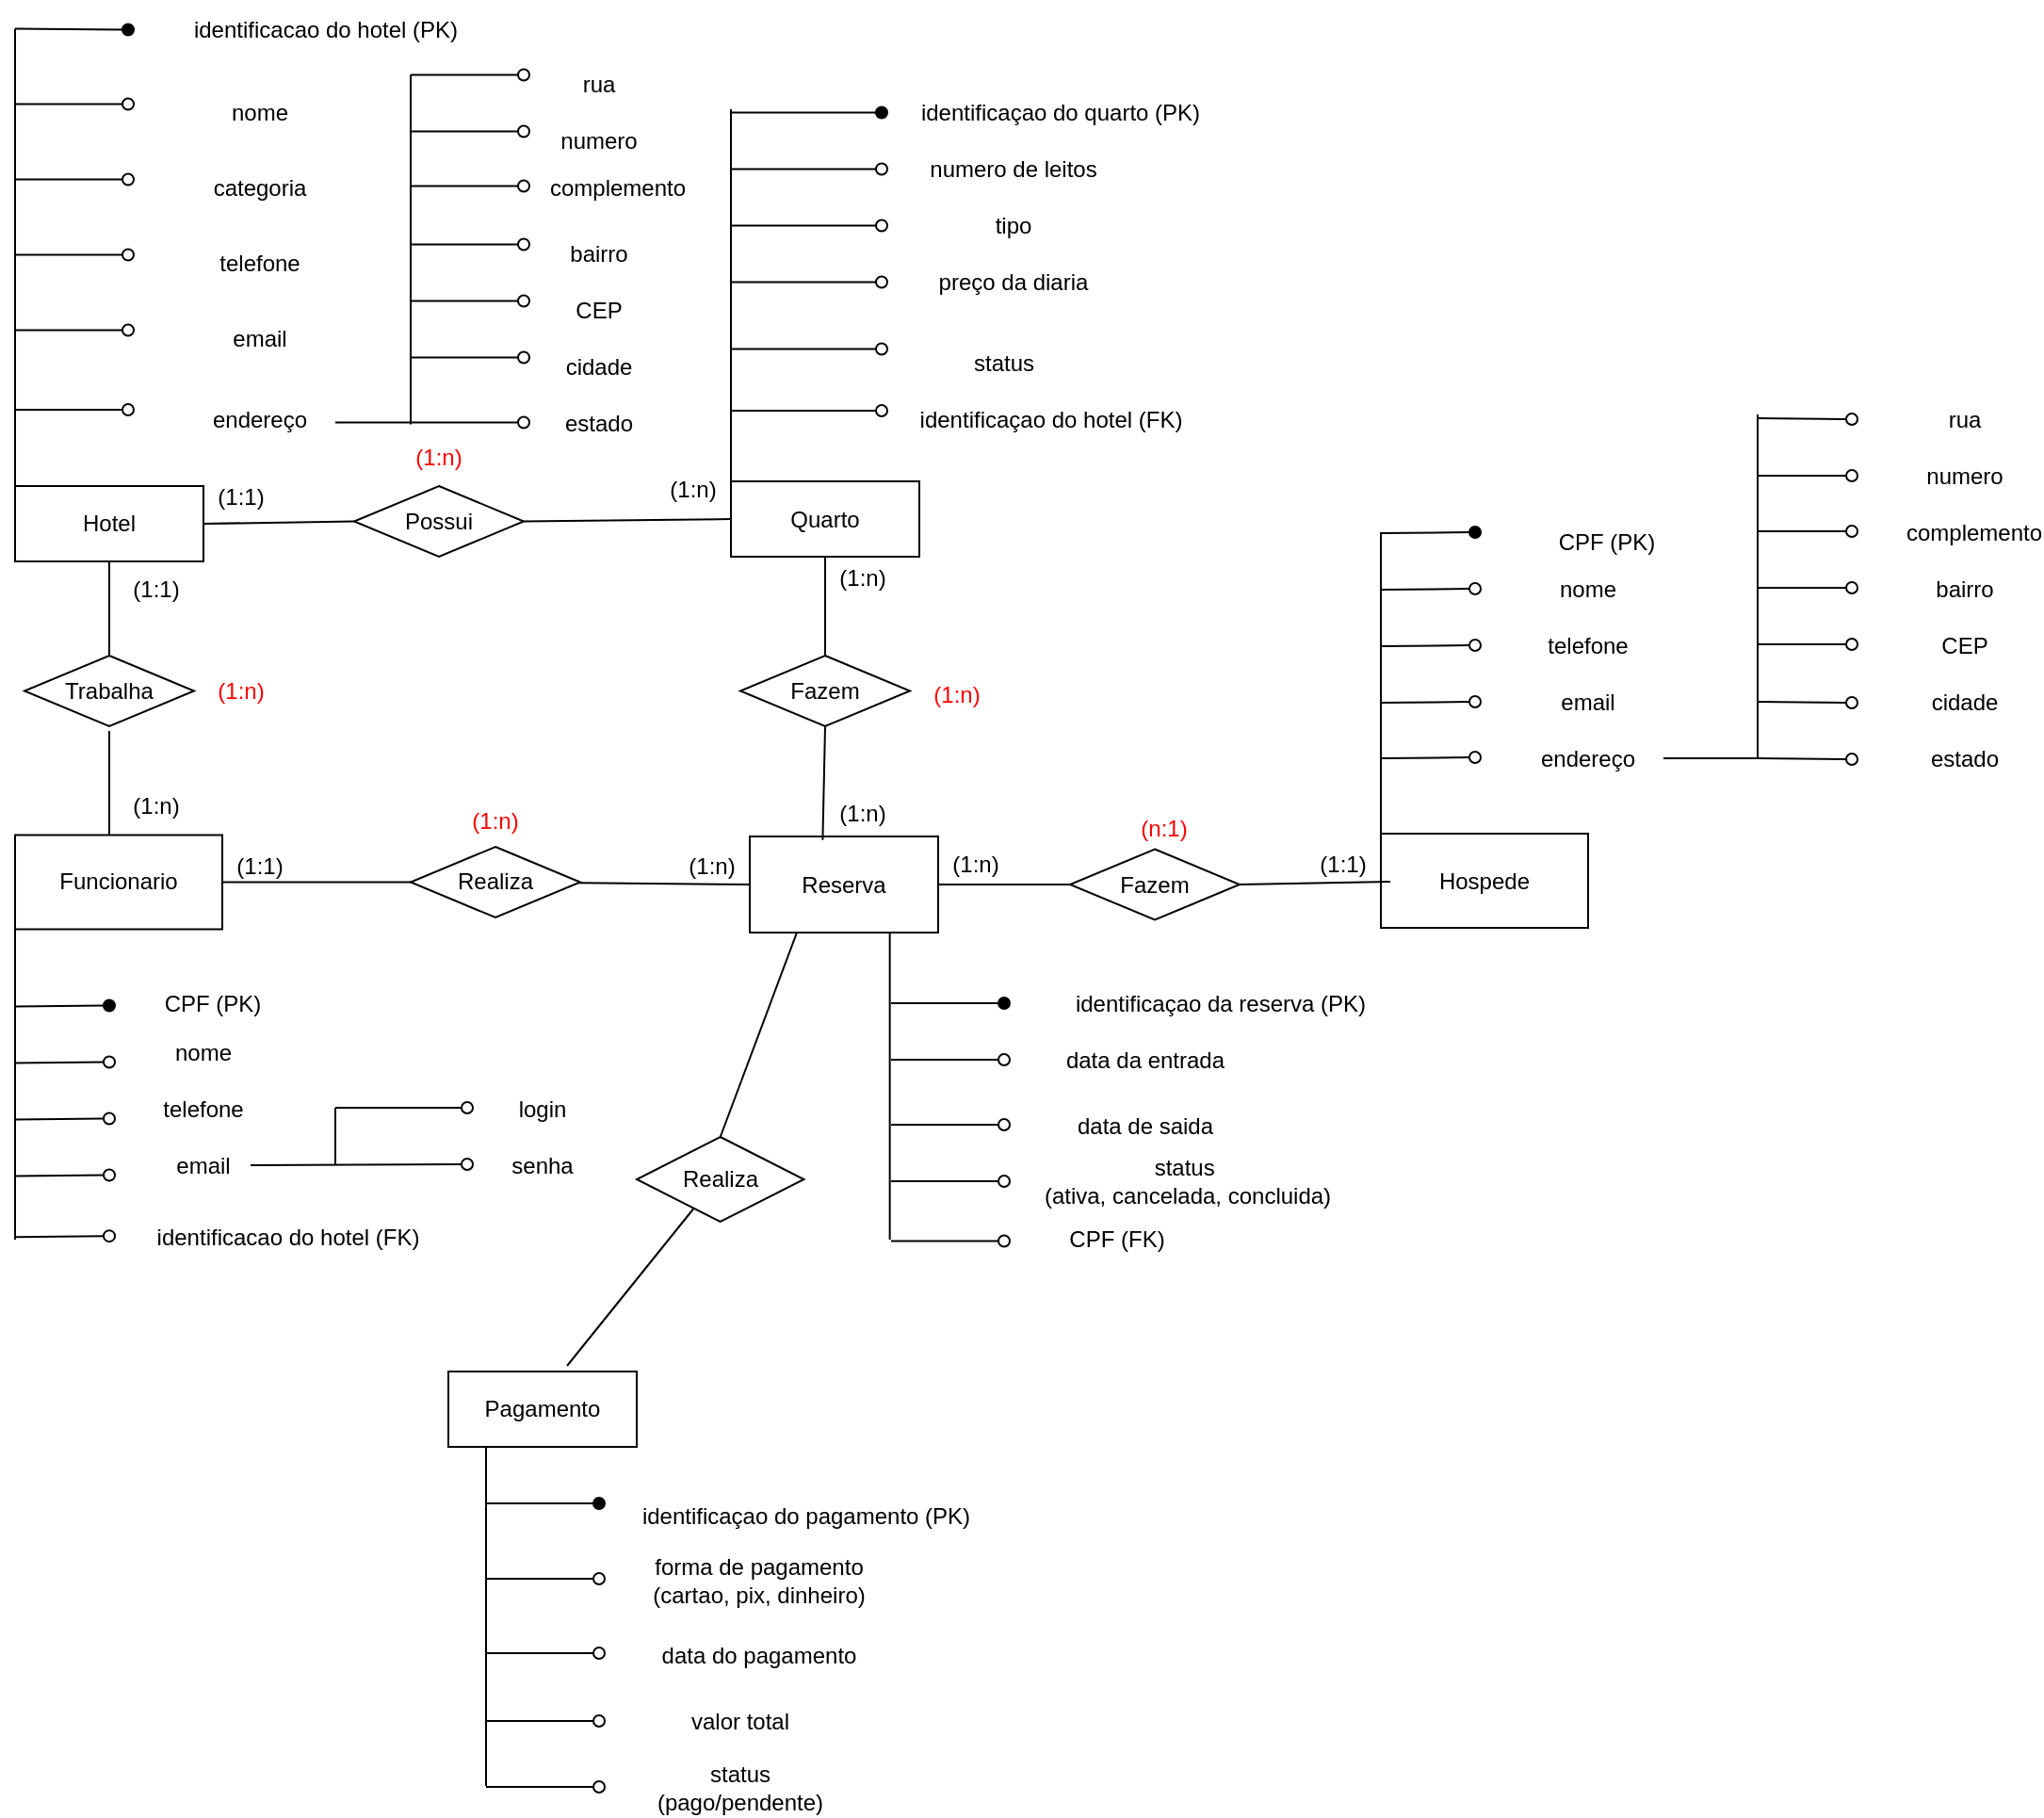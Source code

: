 <mxfile version="26.1.0">
  <diagram name="Página-1" id="X-GWQhxqYbLFIVZzSWh6">
    <mxGraphModel dx="1173" dy="613" grid="1" gridSize="10" guides="1" tooltips="1" connect="1" arrows="1" fold="1" page="1" pageScale="1" pageWidth="827" pageHeight="1169" math="0" shadow="0">
      <root>
        <mxCell id="0" />
        <mxCell id="1" parent="0" />
        <mxCell id="Ns4pbdS8idHqHeBXB2W1-2" value="Hotel" style="whiteSpace=wrap;html=1;align=center;" vertex="1" parent="1">
          <mxGeometry x="50" y="300" width="100" height="40" as="geometry" />
        </mxCell>
        <mxCell id="Ns4pbdS8idHqHeBXB2W1-3" value="Quarto" style="whiteSpace=wrap;html=1;align=center;" vertex="1" parent="1">
          <mxGeometry x="430" y="297.5" width="100" height="40" as="geometry" />
        </mxCell>
        <mxCell id="Ns4pbdS8idHqHeBXB2W1-5" value="Reserva" style="whiteSpace=wrap;html=1;align=center;" vertex="1" parent="1">
          <mxGeometry x="440" y="486" width="100" height="51" as="geometry" />
        </mxCell>
        <mxCell id="Ns4pbdS8idHqHeBXB2W1-31" value="" style="endArrow=oval;html=1;rounded=0;endFill=1;" edge="1" parent="1">
          <mxGeometry width="50" height="50" relative="1" as="geometry">
            <mxPoint x="50" y="57.25" as="sourcePoint" />
            <mxPoint x="110" y="57.75" as="targetPoint" />
          </mxGeometry>
        </mxCell>
        <mxCell id="Ns4pbdS8idHqHeBXB2W1-32" value="identificacao do hotel (PK)" style="text;html=1;align=center;verticalAlign=middle;whiteSpace=wrap;rounded=0;" vertex="1" parent="1">
          <mxGeometry x="140" y="42.75" width="150" height="30" as="geometry" />
        </mxCell>
        <mxCell id="Ns4pbdS8idHqHeBXB2W1-33" value="" style="endArrow=none;html=1;rounded=0;startArrow=oval;startFill=0;" edge="1" parent="1">
          <mxGeometry width="50" height="50" relative="1" as="geometry">
            <mxPoint x="110" y="97.25" as="sourcePoint" />
            <mxPoint x="50" y="97.25" as="targetPoint" />
          </mxGeometry>
        </mxCell>
        <mxCell id="Ns4pbdS8idHqHeBXB2W1-34" value="nome" style="text;html=1;align=center;verticalAlign=middle;whiteSpace=wrap;rounded=0;" vertex="1" parent="1">
          <mxGeometry x="150" y="87.25" width="60" height="30" as="geometry" />
        </mxCell>
        <mxCell id="Ns4pbdS8idHqHeBXB2W1-35" value="" style="endArrow=none;html=1;rounded=0;startArrow=oval;startFill=0;" edge="1" parent="1">
          <mxGeometry width="50" height="50" relative="1" as="geometry">
            <mxPoint x="110" y="137.25" as="sourcePoint" />
            <mxPoint x="50" y="137.25" as="targetPoint" />
          </mxGeometry>
        </mxCell>
        <mxCell id="Ns4pbdS8idHqHeBXB2W1-36" value="categoria" style="text;html=1;align=center;verticalAlign=middle;whiteSpace=wrap;rounded=0;" vertex="1" parent="1">
          <mxGeometry x="150" y="127.25" width="60" height="30" as="geometry" />
        </mxCell>
        <mxCell id="Ns4pbdS8idHqHeBXB2W1-37" value="" style="endArrow=none;html=1;rounded=0;startArrow=oval;startFill=0;" edge="1" parent="1">
          <mxGeometry width="50" height="50" relative="1" as="geometry">
            <mxPoint x="110" y="177.25" as="sourcePoint" />
            <mxPoint x="50" y="177.25" as="targetPoint" />
          </mxGeometry>
        </mxCell>
        <mxCell id="Ns4pbdS8idHqHeBXB2W1-38" value="telefone" style="text;html=1;align=center;verticalAlign=middle;whiteSpace=wrap;rounded=0;" vertex="1" parent="1">
          <mxGeometry x="150" y="167.25" width="60" height="30" as="geometry" />
        </mxCell>
        <mxCell id="Ns4pbdS8idHqHeBXB2W1-39" value="" style="endArrow=none;html=1;rounded=0;startArrow=oval;startFill=0;" edge="1" parent="1">
          <mxGeometry width="50" height="50" relative="1" as="geometry">
            <mxPoint x="110" y="217.25" as="sourcePoint" />
            <mxPoint x="50" y="217.25" as="targetPoint" />
          </mxGeometry>
        </mxCell>
        <mxCell id="Ns4pbdS8idHqHeBXB2W1-40" value="email" style="text;html=1;align=center;verticalAlign=middle;whiteSpace=wrap;rounded=0;" vertex="1" parent="1">
          <mxGeometry x="150" y="207.25" width="60" height="30" as="geometry" />
        </mxCell>
        <mxCell id="Ns4pbdS8idHqHeBXB2W1-41" value="" style="endArrow=none;html=1;rounded=0;startArrow=oval;startFill=0;" edge="1" parent="1">
          <mxGeometry width="50" height="50" relative="1" as="geometry">
            <mxPoint x="110" y="259.5" as="sourcePoint" />
            <mxPoint x="50" y="259.5" as="targetPoint" />
          </mxGeometry>
        </mxCell>
        <mxCell id="Ns4pbdS8idHqHeBXB2W1-42" value="endereço" style="text;html=1;align=center;verticalAlign=middle;whiteSpace=wrap;rounded=0;" vertex="1" parent="1">
          <mxGeometry x="150" y="249.5" width="60" height="30" as="geometry" />
        </mxCell>
        <mxCell id="Ns4pbdS8idHqHeBXB2W1-43" value="" style="endArrow=none;html=1;rounded=0;startArrow=oval;startFill=0;" edge="1" parent="1">
          <mxGeometry width="50" height="50" relative="1" as="geometry">
            <mxPoint x="320" y="81.75" as="sourcePoint" />
            <mxPoint x="260" y="81.75" as="targetPoint" />
          </mxGeometry>
        </mxCell>
        <mxCell id="Ns4pbdS8idHqHeBXB2W1-44" value="rua" style="text;html=1;align=center;verticalAlign=middle;whiteSpace=wrap;rounded=0;" vertex="1" parent="1">
          <mxGeometry x="330" y="71.75" width="60" height="30" as="geometry" />
        </mxCell>
        <mxCell id="Ns4pbdS8idHqHeBXB2W1-45" value="" style="endArrow=none;html=1;rounded=0;startArrow=oval;startFill=0;" edge="1" parent="1">
          <mxGeometry width="50" height="50" relative="1" as="geometry">
            <mxPoint x="320" y="111.75" as="sourcePoint" />
            <mxPoint x="260" y="111.75" as="targetPoint" />
          </mxGeometry>
        </mxCell>
        <mxCell id="Ns4pbdS8idHqHeBXB2W1-46" value="numero" style="text;html=1;align=center;verticalAlign=middle;whiteSpace=wrap;rounded=0;" vertex="1" parent="1">
          <mxGeometry x="330" y="101.75" width="60" height="30" as="geometry" />
        </mxCell>
        <mxCell id="Ns4pbdS8idHqHeBXB2W1-47" value="" style="endArrow=none;html=1;rounded=0;startArrow=oval;startFill=0;" edge="1" parent="1">
          <mxGeometry width="50" height="50" relative="1" as="geometry">
            <mxPoint x="320" y="140.75" as="sourcePoint" />
            <mxPoint x="260" y="140.75" as="targetPoint" />
          </mxGeometry>
        </mxCell>
        <mxCell id="Ns4pbdS8idHqHeBXB2W1-48" value="complemento" style="text;html=1;align=center;verticalAlign=middle;whiteSpace=wrap;rounded=0;" vertex="1" parent="1">
          <mxGeometry x="340" y="127.25" width="60" height="30" as="geometry" />
        </mxCell>
        <mxCell id="Ns4pbdS8idHqHeBXB2W1-49" value="" style="endArrow=none;html=1;rounded=0;startArrow=oval;startFill=0;" edge="1" parent="1">
          <mxGeometry width="50" height="50" relative="1" as="geometry">
            <mxPoint x="320" y="171.75" as="sourcePoint" />
            <mxPoint x="260" y="171.75" as="targetPoint" />
          </mxGeometry>
        </mxCell>
        <mxCell id="Ns4pbdS8idHqHeBXB2W1-50" value="bairro" style="text;html=1;align=center;verticalAlign=middle;whiteSpace=wrap;rounded=0;" vertex="1" parent="1">
          <mxGeometry x="330" y="161.75" width="60" height="30" as="geometry" />
        </mxCell>
        <mxCell id="Ns4pbdS8idHqHeBXB2W1-51" value="" style="endArrow=none;html=1;rounded=0;startArrow=oval;startFill=0;" edge="1" parent="1">
          <mxGeometry width="50" height="50" relative="1" as="geometry">
            <mxPoint x="320" y="201.75" as="sourcePoint" />
            <mxPoint x="260" y="201.75" as="targetPoint" />
          </mxGeometry>
        </mxCell>
        <mxCell id="Ns4pbdS8idHqHeBXB2W1-52" value="CEP" style="text;html=1;align=center;verticalAlign=middle;whiteSpace=wrap;rounded=0;" vertex="1" parent="1">
          <mxGeometry x="330" y="191.75" width="60" height="30" as="geometry" />
        </mxCell>
        <mxCell id="Ns4pbdS8idHqHeBXB2W1-53" value="" style="endArrow=none;html=1;rounded=0;startArrow=oval;startFill=0;" edge="1" parent="1">
          <mxGeometry width="50" height="50" relative="1" as="geometry">
            <mxPoint x="320" y="231.75" as="sourcePoint" />
            <mxPoint x="260" y="231.75" as="targetPoint" />
          </mxGeometry>
        </mxCell>
        <mxCell id="Ns4pbdS8idHqHeBXB2W1-54" value="cidade" style="text;html=1;align=center;verticalAlign=middle;whiteSpace=wrap;rounded=0;" vertex="1" parent="1">
          <mxGeometry x="330" y="221.75" width="60" height="30" as="geometry" />
        </mxCell>
        <mxCell id="Ns4pbdS8idHqHeBXB2W1-55" value="" style="endArrow=none;html=1;rounded=0;startArrow=oval;startFill=0;" edge="1" parent="1">
          <mxGeometry width="50" height="50" relative="1" as="geometry">
            <mxPoint x="320" y="266.25" as="sourcePoint" />
            <mxPoint x="260" y="266.25" as="targetPoint" />
          </mxGeometry>
        </mxCell>
        <mxCell id="Ns4pbdS8idHqHeBXB2W1-56" value="estado" style="text;html=1;align=center;verticalAlign=middle;whiteSpace=wrap;rounded=0;" vertex="1" parent="1">
          <mxGeometry x="330" y="251.75" width="60" height="30" as="geometry" />
        </mxCell>
        <mxCell id="Ns4pbdS8idHqHeBXB2W1-58" value="" style="endArrow=none;html=1;rounded=0;" edge="1" parent="1">
          <mxGeometry width="50" height="50" relative="1" as="geometry">
            <mxPoint x="260" y="267.25" as="sourcePoint" />
            <mxPoint x="260" y="81.75" as="targetPoint" />
          </mxGeometry>
        </mxCell>
        <mxCell id="Ns4pbdS8idHqHeBXB2W1-59" value="" style="endArrow=none;html=1;rounded=0;" edge="1" parent="1">
          <mxGeometry width="50" height="50" relative="1" as="geometry">
            <mxPoint x="220" y="266.25" as="sourcePoint" />
            <mxPoint x="260" y="266.25" as="targetPoint" />
          </mxGeometry>
        </mxCell>
        <mxCell id="Ns4pbdS8idHqHeBXB2W1-60" value="" style="endArrow=none;html=1;rounded=0;exitX=0;exitY=0;exitDx=0;exitDy=0;" edge="1" parent="1" source="Ns4pbdS8idHqHeBXB2W1-2">
          <mxGeometry width="50" height="50" relative="1" as="geometry">
            <mxPoint x="50" y="287.25" as="sourcePoint" />
            <mxPoint x="50" y="57.25" as="targetPoint" />
          </mxGeometry>
        </mxCell>
        <mxCell id="Ns4pbdS8idHqHeBXB2W1-61" value="Hospede" style="whiteSpace=wrap;html=1;align=center;" vertex="1" parent="1">
          <mxGeometry x="775" y="484.5" width="110" height="50" as="geometry" />
        </mxCell>
        <mxCell id="Ns4pbdS8idHqHeBXB2W1-62" value="" style="endArrow=none;html=1;rounded=0;startArrow=oval;startFill=1;" edge="1" parent="1">
          <mxGeometry width="50" height="50" relative="1" as="geometry">
            <mxPoint x="825" y="324.5" as="sourcePoint" />
            <mxPoint x="775" y="325" as="targetPoint" />
          </mxGeometry>
        </mxCell>
        <mxCell id="Ns4pbdS8idHqHeBXB2W1-63" value="CPF (PK)" style="text;html=1;align=center;verticalAlign=middle;whiteSpace=wrap;rounded=0;" vertex="1" parent="1">
          <mxGeometry x="835" y="314.5" width="120" height="30" as="geometry" />
        </mxCell>
        <mxCell id="Ns4pbdS8idHqHeBXB2W1-64" value="" style="endArrow=none;html=1;rounded=0;startArrow=oval;startFill=0;" edge="1" parent="1">
          <mxGeometry width="50" height="50" relative="1" as="geometry">
            <mxPoint x="825" y="354.5" as="sourcePoint" />
            <mxPoint x="775" y="355" as="targetPoint" />
          </mxGeometry>
        </mxCell>
        <mxCell id="Ns4pbdS8idHqHeBXB2W1-65" value="nome" style="text;html=1;align=center;verticalAlign=middle;whiteSpace=wrap;rounded=0;" vertex="1" parent="1">
          <mxGeometry x="825" y="340" width="120" height="30" as="geometry" />
        </mxCell>
        <mxCell id="Ns4pbdS8idHqHeBXB2W1-66" value="" style="endArrow=none;html=1;rounded=0;startArrow=oval;startFill=0;" edge="1" parent="1">
          <mxGeometry width="50" height="50" relative="1" as="geometry">
            <mxPoint x="825" y="384.5" as="sourcePoint" />
            <mxPoint x="775" y="385" as="targetPoint" />
          </mxGeometry>
        </mxCell>
        <mxCell id="Ns4pbdS8idHqHeBXB2W1-67" value="telefone" style="text;html=1;align=center;verticalAlign=middle;whiteSpace=wrap;rounded=0;" vertex="1" parent="1">
          <mxGeometry x="825" y="370" width="120" height="30" as="geometry" />
        </mxCell>
        <mxCell id="Ns4pbdS8idHqHeBXB2W1-68" value="" style="endArrow=none;html=1;rounded=0;startArrow=oval;startFill=0;" edge="1" parent="1">
          <mxGeometry width="50" height="50" relative="1" as="geometry">
            <mxPoint x="825" y="414.5" as="sourcePoint" />
            <mxPoint x="775" y="415" as="targetPoint" />
          </mxGeometry>
        </mxCell>
        <mxCell id="Ns4pbdS8idHqHeBXB2W1-69" value="email" style="text;html=1;align=center;verticalAlign=middle;whiteSpace=wrap;rounded=0;" vertex="1" parent="1">
          <mxGeometry x="825" y="400" width="120" height="30" as="geometry" />
        </mxCell>
        <mxCell id="Ns4pbdS8idHqHeBXB2W1-70" value="" style="endArrow=none;html=1;rounded=0;exitX=0;exitY=0;exitDx=0;exitDy=0;" edge="1" parent="1" source="Ns4pbdS8idHqHeBXB2W1-61">
          <mxGeometry width="50" height="50" relative="1" as="geometry">
            <mxPoint x="810" y="402.25" as="sourcePoint" />
            <mxPoint x="775" y="324.5" as="targetPoint" />
          </mxGeometry>
        </mxCell>
        <mxCell id="Ns4pbdS8idHqHeBXB2W1-71" value="" style="endArrow=none;html=1;rounded=0;startArrow=oval;startFill=0;" edge="1" parent="1">
          <mxGeometry width="50" height="50" relative="1" as="geometry">
            <mxPoint x="1025" y="294.5" as="sourcePoint" />
            <mxPoint x="975" y="294.5" as="targetPoint" />
          </mxGeometry>
        </mxCell>
        <mxCell id="Ns4pbdS8idHqHeBXB2W1-72" value="" style="endArrow=none;html=1;rounded=0;startArrow=oval;startFill=0;" edge="1" parent="1">
          <mxGeometry width="50" height="50" relative="1" as="geometry">
            <mxPoint x="1025" y="264.5" as="sourcePoint" />
            <mxPoint x="975" y="264" as="targetPoint" />
          </mxGeometry>
        </mxCell>
        <mxCell id="Ns4pbdS8idHqHeBXB2W1-73" value="" style="endArrow=none;html=1;rounded=0;entryX=1;entryY=0.25;entryDx=0;entryDy=0;" edge="1" parent="1">
          <mxGeometry width="50" height="50" relative="1" as="geometry">
            <mxPoint x="975" y="444.5" as="sourcePoint" />
            <mxPoint x="975" y="262" as="targetPoint" />
          </mxGeometry>
        </mxCell>
        <mxCell id="Ns4pbdS8idHqHeBXB2W1-74" value="" style="endArrow=none;html=1;rounded=0;startArrow=oval;startFill=0;" edge="1" parent="1">
          <mxGeometry width="50" height="50" relative="1" as="geometry">
            <mxPoint x="825" y="444" as="sourcePoint" />
            <mxPoint x="775" y="444.5" as="targetPoint" />
          </mxGeometry>
        </mxCell>
        <mxCell id="Ns4pbdS8idHqHeBXB2W1-75" value="endereço" style="text;html=1;align=center;verticalAlign=middle;whiteSpace=wrap;rounded=0;" vertex="1" parent="1">
          <mxGeometry x="825" y="429.5" width="120" height="30" as="geometry" />
        </mxCell>
        <mxCell id="Ns4pbdS8idHqHeBXB2W1-77" value="rua" style="text;html=1;align=center;verticalAlign=middle;whiteSpace=wrap;rounded=0;" vertex="1" parent="1">
          <mxGeometry x="1055" y="249.5" width="60" height="30" as="geometry" />
        </mxCell>
        <mxCell id="Ns4pbdS8idHqHeBXB2W1-78" value="numero" style="text;html=1;align=center;verticalAlign=middle;whiteSpace=wrap;rounded=0;" vertex="1" parent="1">
          <mxGeometry x="1055" y="279.5" width="60" height="30" as="geometry" />
        </mxCell>
        <mxCell id="Ns4pbdS8idHqHeBXB2W1-79" value="complemento" style="text;html=1;align=center;verticalAlign=middle;whiteSpace=wrap;rounded=0;" vertex="1" parent="1">
          <mxGeometry x="1055" y="309.5" width="70" height="30" as="geometry" />
        </mxCell>
        <mxCell id="Ns4pbdS8idHqHeBXB2W1-80" value="bairro" style="text;html=1;align=center;verticalAlign=middle;whiteSpace=wrap;rounded=0;" vertex="1" parent="1">
          <mxGeometry x="1055" y="339.5" width="60" height="30" as="geometry" />
        </mxCell>
        <mxCell id="Ns4pbdS8idHqHeBXB2W1-81" value="CEP" style="text;html=1;align=center;verticalAlign=middle;whiteSpace=wrap;rounded=0;" vertex="1" parent="1">
          <mxGeometry x="1055" y="369.5" width="60" height="30" as="geometry" />
        </mxCell>
        <mxCell id="Ns4pbdS8idHqHeBXB2W1-82" value="" style="endArrow=none;html=1;rounded=0;startArrow=oval;startFill=0;" edge="1" parent="1">
          <mxGeometry width="50" height="50" relative="1" as="geometry">
            <mxPoint x="1025" y="324" as="sourcePoint" />
            <mxPoint x="975" y="324" as="targetPoint" />
          </mxGeometry>
        </mxCell>
        <mxCell id="Ns4pbdS8idHqHeBXB2W1-83" value="" style="endArrow=none;html=1;rounded=0;startArrow=oval;startFill=0;" edge="1" parent="1">
          <mxGeometry width="50" height="50" relative="1" as="geometry">
            <mxPoint x="1025" y="354" as="sourcePoint" />
            <mxPoint x="975" y="354" as="targetPoint" />
          </mxGeometry>
        </mxCell>
        <mxCell id="Ns4pbdS8idHqHeBXB2W1-84" value="" style="endArrow=none;html=1;rounded=0;startArrow=oval;startFill=0;" edge="1" parent="1">
          <mxGeometry width="50" height="50" relative="1" as="geometry">
            <mxPoint x="1025" y="384" as="sourcePoint" />
            <mxPoint x="975" y="384" as="targetPoint" />
          </mxGeometry>
        </mxCell>
        <mxCell id="Ns4pbdS8idHqHeBXB2W1-85" value="" style="endArrow=none;html=1;rounded=0;" edge="1" parent="1">
          <mxGeometry width="50" height="50" relative="1" as="geometry">
            <mxPoint x="925" y="444.5" as="sourcePoint" />
            <mxPoint x="975" y="444.5" as="targetPoint" />
          </mxGeometry>
        </mxCell>
        <mxCell id="Ns4pbdS8idHqHeBXB2W1-86" value="" style="endArrow=none;html=1;rounded=0;startArrow=oval;startFill=0;" edge="1" parent="1">
          <mxGeometry width="50" height="50" relative="1" as="geometry">
            <mxPoint x="1025" y="415" as="sourcePoint" />
            <mxPoint x="975" y="414.5" as="targetPoint" />
          </mxGeometry>
        </mxCell>
        <mxCell id="Ns4pbdS8idHqHeBXB2W1-87" value="" style="endArrow=none;html=1;rounded=0;startArrow=oval;startFill=0;" edge="1" parent="1">
          <mxGeometry width="50" height="50" relative="1" as="geometry">
            <mxPoint x="1025" y="445" as="sourcePoint" />
            <mxPoint x="975" y="444.5" as="targetPoint" />
          </mxGeometry>
        </mxCell>
        <mxCell id="Ns4pbdS8idHqHeBXB2W1-88" value="cidade" style="text;html=1;align=center;verticalAlign=middle;whiteSpace=wrap;rounded=0;" vertex="1" parent="1">
          <mxGeometry x="1055" y="399.5" width="60" height="30" as="geometry" />
        </mxCell>
        <mxCell id="Ns4pbdS8idHqHeBXB2W1-89" value="estado" style="text;html=1;align=center;verticalAlign=middle;whiteSpace=wrap;rounded=0;" vertex="1" parent="1">
          <mxGeometry x="1055" y="429.5" width="60" height="30" as="geometry" />
        </mxCell>
        <mxCell id="Ns4pbdS8idHqHeBXB2W1-90" value="identificaçao da reserva (PK)" style="text;html=1;align=center;verticalAlign=middle;whiteSpace=wrap;rounded=0;" vertex="1" parent="1">
          <mxGeometry x="605" y="560" width="170" height="30" as="geometry" />
        </mxCell>
        <mxCell id="Ns4pbdS8idHqHeBXB2W1-93" value="data da entrada" style="text;html=1;align=center;verticalAlign=middle;whiteSpace=wrap;rounded=0;" vertex="1" parent="1">
          <mxGeometry x="605" y="590" width="90" height="30" as="geometry" />
        </mxCell>
        <mxCell id="Ns4pbdS8idHqHeBXB2W1-94" value="data de saida" style="text;html=1;align=center;verticalAlign=middle;whiteSpace=wrap;rounded=0;" vertex="1" parent="1">
          <mxGeometry x="605" y="624.5" width="90" height="30" as="geometry" />
        </mxCell>
        <mxCell id="Ns4pbdS8idHqHeBXB2W1-95" value="status&amp;nbsp;&lt;div&gt;(ativa, cancelada, concluida)&lt;/div&gt;" style="text;html=1;align=center;verticalAlign=middle;whiteSpace=wrap;rounded=0;" vertex="1" parent="1">
          <mxGeometry x="580" y="653.75" width="185" height="30" as="geometry" />
        </mxCell>
        <mxCell id="Ns4pbdS8idHqHeBXB2W1-96" value="" style="endArrow=none;html=1;rounded=0;startArrow=oval;startFill=1;" edge="1" parent="1">
          <mxGeometry width="50" height="50" relative="1" as="geometry">
            <mxPoint x="575" y="574.5" as="sourcePoint" />
            <mxPoint x="515" y="574.5" as="targetPoint" />
          </mxGeometry>
        </mxCell>
        <mxCell id="Ns4pbdS8idHqHeBXB2W1-97" value="" style="endArrow=none;html=1;rounded=0;startArrow=oval;startFill=0;" edge="1" parent="1">
          <mxGeometry width="50" height="50" relative="1" as="geometry">
            <mxPoint x="575" y="604.5" as="sourcePoint" />
            <mxPoint x="515" y="604.5" as="targetPoint" />
          </mxGeometry>
        </mxCell>
        <mxCell id="Ns4pbdS8idHqHeBXB2W1-98" value="" style="endArrow=none;html=1;rounded=0;startArrow=oval;startFill=0;" edge="1" parent="1">
          <mxGeometry width="50" height="50" relative="1" as="geometry">
            <mxPoint x="575" y="639" as="sourcePoint" />
            <mxPoint x="515" y="639" as="targetPoint" />
          </mxGeometry>
        </mxCell>
        <mxCell id="Ns4pbdS8idHqHeBXB2W1-99" value="" style="endArrow=none;html=1;rounded=0;startArrow=oval;startFill=0;" edge="1" parent="1">
          <mxGeometry width="50" height="50" relative="1" as="geometry">
            <mxPoint x="575" y="669" as="sourcePoint" />
            <mxPoint x="515" y="669" as="targetPoint" />
          </mxGeometry>
        </mxCell>
        <mxCell id="Ns4pbdS8idHqHeBXB2W1-100" value="" style="endArrow=none;html=1;rounded=0;entryX=0.1;entryY=1;entryDx=0;entryDy=0;entryPerimeter=0;" edge="1" parent="1">
          <mxGeometry width="50" height="50" relative="1" as="geometry">
            <mxPoint x="514.33" y="700" as="sourcePoint" />
            <mxPoint x="514.33" y="537" as="targetPoint" />
          </mxGeometry>
        </mxCell>
        <mxCell id="Ns4pbdS8idHqHeBXB2W1-101" value="identificaçao do quarto (PK)" style="text;html=1;align=center;verticalAlign=middle;whiteSpace=wrap;rounded=0;" vertex="1" parent="1">
          <mxGeometry x="525" y="87.25" width="160" height="30" as="geometry" />
        </mxCell>
        <mxCell id="Ns4pbdS8idHqHeBXB2W1-102" value="" style="endArrow=none;html=1;rounded=0;startArrow=oval;startFill=1;" edge="1" parent="1">
          <mxGeometry width="50" height="50" relative="1" as="geometry">
            <mxPoint x="510" y="101.75" as="sourcePoint" />
            <mxPoint x="430" y="101.75" as="targetPoint" />
          </mxGeometry>
        </mxCell>
        <mxCell id="Ns4pbdS8idHqHeBXB2W1-103" value="numero de leitos" style="text;html=1;align=center;verticalAlign=middle;whiteSpace=wrap;rounded=0;" vertex="1" parent="1">
          <mxGeometry x="525" y="117.25" width="110" height="30" as="geometry" />
        </mxCell>
        <mxCell id="Ns4pbdS8idHqHeBXB2W1-104" value="" style="endArrow=none;html=1;rounded=0;startArrow=oval;startFill=0;" edge="1" parent="1">
          <mxGeometry width="50" height="50" relative="1" as="geometry">
            <mxPoint x="510" y="131.75" as="sourcePoint" />
            <mxPoint x="430" y="131.75" as="targetPoint" />
          </mxGeometry>
        </mxCell>
        <mxCell id="Ns4pbdS8idHqHeBXB2W1-105" value="tipo" style="text;html=1;align=center;verticalAlign=middle;whiteSpace=wrap;rounded=0;" vertex="1" parent="1">
          <mxGeometry x="525" y="147.25" width="110" height="30" as="geometry" />
        </mxCell>
        <mxCell id="Ns4pbdS8idHqHeBXB2W1-106" value="" style="endArrow=none;html=1;rounded=0;startArrow=oval;startFill=0;" edge="1" parent="1">
          <mxGeometry width="50" height="50" relative="1" as="geometry">
            <mxPoint x="510" y="161.75" as="sourcePoint" />
            <mxPoint x="430" y="161.75" as="targetPoint" />
          </mxGeometry>
        </mxCell>
        <mxCell id="Ns4pbdS8idHqHeBXB2W1-107" value="preço da diaria" style="text;html=1;align=center;verticalAlign=middle;whiteSpace=wrap;rounded=0;" vertex="1" parent="1">
          <mxGeometry x="525" y="177.25" width="110" height="30" as="geometry" />
        </mxCell>
        <mxCell id="Ns4pbdS8idHqHeBXB2W1-108" value="" style="endArrow=none;html=1;rounded=0;startArrow=oval;startFill=0;" edge="1" parent="1">
          <mxGeometry width="50" height="50" relative="1" as="geometry">
            <mxPoint x="510" y="191.75" as="sourcePoint" />
            <mxPoint x="430" y="191.75" as="targetPoint" />
          </mxGeometry>
        </mxCell>
        <mxCell id="Ns4pbdS8idHqHeBXB2W1-109" value="status" style="text;html=1;align=center;verticalAlign=middle;whiteSpace=wrap;rounded=0;" vertex="1" parent="1">
          <mxGeometry x="520" y="219.5" width="110" height="30" as="geometry" />
        </mxCell>
        <mxCell id="Ns4pbdS8idHqHeBXB2W1-110" value="" style="endArrow=none;html=1;rounded=0;startArrow=oval;startFill=0;" edge="1" parent="1">
          <mxGeometry width="50" height="50" relative="1" as="geometry">
            <mxPoint x="510" y="227.25" as="sourcePoint" />
            <mxPoint x="430" y="227.25" as="targetPoint" />
          </mxGeometry>
        </mxCell>
        <mxCell id="Ns4pbdS8idHqHeBXB2W1-111" value="Pagamento" style="rounded=0;whiteSpace=wrap;html=1;" vertex="1" parent="1">
          <mxGeometry x="280" y="770" width="100" height="40" as="geometry" />
        </mxCell>
        <mxCell id="Ns4pbdS8idHqHeBXB2W1-116" value="identificaçao do pagamento (PK)" style="text;html=1;align=center;verticalAlign=middle;whiteSpace=wrap;rounded=0;" vertex="1" parent="1">
          <mxGeometry x="380" y="832.25" width="180" height="30" as="geometry" />
        </mxCell>
        <mxCell id="Ns4pbdS8idHqHeBXB2W1-117" value="" style="endArrow=none;html=1;rounded=0;startArrow=oval;startFill=1;" edge="1" parent="1">
          <mxGeometry width="50" height="50" relative="1" as="geometry">
            <mxPoint x="360" y="840" as="sourcePoint" />
            <mxPoint x="300" y="840" as="targetPoint" />
          </mxGeometry>
        </mxCell>
        <mxCell id="Ns4pbdS8idHqHeBXB2W1-118" value="" style="endArrow=none;html=1;rounded=0;startArrow=oval;startFill=0;" edge="1" parent="1">
          <mxGeometry width="50" height="50" relative="1" as="geometry">
            <mxPoint x="360" y="880" as="sourcePoint" />
            <mxPoint x="300" y="880" as="targetPoint" />
          </mxGeometry>
        </mxCell>
        <mxCell id="Ns4pbdS8idHqHeBXB2W1-119" value="forma de pagamento (cartao, pix, dinheiro)" style="text;html=1;align=center;verticalAlign=middle;whiteSpace=wrap;rounded=0;" vertex="1" parent="1">
          <mxGeometry x="380" y="865.5" width="130" height="30" as="geometry" />
        </mxCell>
        <mxCell id="Ns4pbdS8idHqHeBXB2W1-120" value="" style="endArrow=none;html=1;rounded=0;startArrow=oval;startFill=0;" edge="1" parent="1">
          <mxGeometry width="50" height="50" relative="1" as="geometry">
            <mxPoint x="360" y="919.5" as="sourcePoint" />
            <mxPoint x="300" y="919.5" as="targetPoint" />
          </mxGeometry>
        </mxCell>
        <mxCell id="Ns4pbdS8idHqHeBXB2W1-121" value="data do pagamento" style="text;html=1;align=center;verticalAlign=middle;whiteSpace=wrap;rounded=0;" vertex="1" parent="1">
          <mxGeometry x="390" y="905.5" width="110" height="30" as="geometry" />
        </mxCell>
        <mxCell id="Ns4pbdS8idHqHeBXB2W1-122" value="" style="endArrow=none;html=1;rounded=0;startArrow=oval;startFill=0;" edge="1" parent="1">
          <mxGeometry width="50" height="50" relative="1" as="geometry">
            <mxPoint x="360" y="955.5" as="sourcePoint" />
            <mxPoint x="300" y="955.5" as="targetPoint" />
          </mxGeometry>
        </mxCell>
        <mxCell id="Ns4pbdS8idHqHeBXB2W1-123" value="valor total" style="text;html=1;align=center;verticalAlign=middle;whiteSpace=wrap;rounded=0;" vertex="1" parent="1">
          <mxGeometry x="380" y="940.5" width="110" height="30" as="geometry" />
        </mxCell>
        <mxCell id="Ns4pbdS8idHqHeBXB2W1-124" value="" style="endArrow=none;html=1;rounded=0;startArrow=oval;startFill=0;" edge="1" parent="1">
          <mxGeometry width="50" height="50" relative="1" as="geometry">
            <mxPoint x="360" y="990.5" as="sourcePoint" />
            <mxPoint x="300" y="990.5" as="targetPoint" />
          </mxGeometry>
        </mxCell>
        <mxCell id="Ns4pbdS8idHqHeBXB2W1-125" value="status (pago/pendente)" style="text;html=1;align=center;verticalAlign=middle;whiteSpace=wrap;rounded=0;" vertex="1" parent="1">
          <mxGeometry x="380" y="975.5" width="110" height="30" as="geometry" />
        </mxCell>
        <mxCell id="Ns4pbdS8idHqHeBXB2W1-126" value="" style="endArrow=none;html=1;rounded=0;" edge="1" parent="1">
          <mxGeometry width="50" height="50" relative="1" as="geometry">
            <mxPoint x="300" y="990" as="sourcePoint" />
            <mxPoint x="300" y="810" as="targetPoint" />
          </mxGeometry>
        </mxCell>
        <mxCell id="Ns4pbdS8idHqHeBXB2W1-127" value="" style="endArrow=none;html=1;rounded=0;exitX=0;exitY=0;exitDx=0;exitDy=0;" edge="1" parent="1" source="Ns4pbdS8idHqHeBXB2W1-3">
          <mxGeometry width="50" height="50" relative="1" as="geometry">
            <mxPoint x="430" y="257" as="sourcePoint" />
            <mxPoint x="430" y="100" as="targetPoint" />
          </mxGeometry>
        </mxCell>
        <mxCell id="Ns4pbdS8idHqHeBXB2W1-137" value="(1:n)" style="text;html=1;align=center;verticalAlign=middle;whiteSpace=wrap;rounded=0;" vertex="1" parent="1">
          <mxGeometry x="390" y="287.25" width="40" height="30" as="geometry" />
        </mxCell>
        <mxCell id="Ns4pbdS8idHqHeBXB2W1-139" value="Funcionario" style="whiteSpace=wrap;html=1;align=center;" vertex="1" parent="1">
          <mxGeometry x="50" y="485.25" width="110" height="50" as="geometry" />
        </mxCell>
        <mxCell id="Ns4pbdS8idHqHeBXB2W1-140" value="" style="endArrow=none;html=1;rounded=0;startArrow=oval;startFill=1;" edge="1" parent="1">
          <mxGeometry width="50" height="50" relative="1" as="geometry">
            <mxPoint x="100" y="575.75" as="sourcePoint" />
            <mxPoint x="50" y="576.25" as="targetPoint" />
          </mxGeometry>
        </mxCell>
        <mxCell id="Ns4pbdS8idHqHeBXB2W1-141" value="CPF (PK)" style="text;html=1;align=center;verticalAlign=middle;whiteSpace=wrap;rounded=0;" vertex="1" parent="1">
          <mxGeometry x="100" y="560" width="110" height="30" as="geometry" />
        </mxCell>
        <mxCell id="Ns4pbdS8idHqHeBXB2W1-142" value="" style="endArrow=none;html=1;rounded=0;startArrow=oval;startFill=0;" edge="1" parent="1">
          <mxGeometry width="50" height="50" relative="1" as="geometry">
            <mxPoint x="100" y="605.75" as="sourcePoint" />
            <mxPoint x="50" y="606.25" as="targetPoint" />
          </mxGeometry>
        </mxCell>
        <mxCell id="Ns4pbdS8idHqHeBXB2W1-143" value="nome" style="text;html=1;align=center;verticalAlign=middle;whiteSpace=wrap;rounded=0;" vertex="1" parent="1">
          <mxGeometry x="90" y="585.5" width="120" height="30" as="geometry" />
        </mxCell>
        <mxCell id="Ns4pbdS8idHqHeBXB2W1-144" value="" style="endArrow=none;html=1;rounded=0;startArrow=oval;startFill=0;" edge="1" parent="1">
          <mxGeometry width="50" height="50" relative="1" as="geometry">
            <mxPoint x="100" y="635.75" as="sourcePoint" />
            <mxPoint x="50" y="636.25" as="targetPoint" />
          </mxGeometry>
        </mxCell>
        <mxCell id="Ns4pbdS8idHqHeBXB2W1-145" value="telefone" style="text;html=1;align=center;verticalAlign=middle;whiteSpace=wrap;rounded=0;" vertex="1" parent="1">
          <mxGeometry x="90" y="615.5" width="120" height="30" as="geometry" />
        </mxCell>
        <mxCell id="Ns4pbdS8idHqHeBXB2W1-146" value="" style="endArrow=none;html=1;rounded=0;startArrow=oval;startFill=0;" edge="1" parent="1">
          <mxGeometry width="50" height="50" relative="1" as="geometry">
            <mxPoint x="100" y="665.75" as="sourcePoint" />
            <mxPoint x="50" y="666.25" as="targetPoint" />
          </mxGeometry>
        </mxCell>
        <mxCell id="Ns4pbdS8idHqHeBXB2W1-147" value="email" style="text;html=1;align=center;verticalAlign=middle;whiteSpace=wrap;rounded=0;" vertex="1" parent="1">
          <mxGeometry x="90" y="645.5" width="120" height="30" as="geometry" />
        </mxCell>
        <mxCell id="Ns4pbdS8idHqHeBXB2W1-148" value="login" style="text;html=1;align=center;verticalAlign=middle;whiteSpace=wrap;rounded=0;" vertex="1" parent="1">
          <mxGeometry x="270" y="615.5" width="120" height="30" as="geometry" />
        </mxCell>
        <mxCell id="Ns4pbdS8idHqHeBXB2W1-149" value="senha" style="text;html=1;align=center;verticalAlign=middle;whiteSpace=wrap;rounded=0;" vertex="1" parent="1">
          <mxGeometry x="270" y="645.5" width="120" height="30" as="geometry" />
        </mxCell>
        <mxCell id="Ns4pbdS8idHqHeBXB2W1-150" value="" style="endArrow=none;html=1;rounded=0;exitX=0;exitY=0;exitDx=0;exitDy=0;" edge="1" parent="1" source="Ns4pbdS8idHqHeBXB2W1-139">
          <mxGeometry width="50" height="50" relative="1" as="geometry">
            <mxPoint x="85" y="653.5" as="sourcePoint" />
            <mxPoint x="50" y="700" as="targetPoint" />
          </mxGeometry>
        </mxCell>
        <mxCell id="Ns4pbdS8idHqHeBXB2W1-151" value="" style="endArrow=none;html=1;rounded=0;startArrow=oval;startFill=0;" edge="1" parent="1">
          <mxGeometry width="50" height="50" relative="1" as="geometry">
            <mxPoint x="290" y="660" as="sourcePoint" />
            <mxPoint x="175" y="660.5" as="targetPoint" />
          </mxGeometry>
        </mxCell>
        <mxCell id="Ns4pbdS8idHqHeBXB2W1-152" value="" style="endArrow=none;html=1;rounded=0;startArrow=oval;startFill=0;" edge="1" parent="1">
          <mxGeometry width="50" height="50" relative="1" as="geometry">
            <mxPoint x="290" y="630" as="sourcePoint" />
            <mxPoint x="220" y="630" as="targetPoint" />
          </mxGeometry>
        </mxCell>
        <mxCell id="Ns4pbdS8idHqHeBXB2W1-153" value="" style="endArrow=none;html=1;rounded=0;" edge="1" parent="1">
          <mxGeometry width="50" height="50" relative="1" as="geometry">
            <mxPoint x="220" y="660" as="sourcePoint" />
            <mxPoint x="220" y="630" as="targetPoint" />
          </mxGeometry>
        </mxCell>
        <mxCell id="Ns4pbdS8idHqHeBXB2W1-157" value="(1:1)" style="text;html=1;align=center;verticalAlign=middle;whiteSpace=wrap;rounded=0;" vertex="1" parent="1">
          <mxGeometry x="150" y="291" width="40" height="30" as="geometry" />
        </mxCell>
        <mxCell id="Ns4pbdS8idHqHeBXB2W1-167" value="Possui" style="rhombus;whiteSpace=wrap;html=1;" vertex="1" parent="1">
          <mxGeometry x="230" y="300" width="90" height="37.5" as="geometry" />
        </mxCell>
        <mxCell id="Ns4pbdS8idHqHeBXB2W1-168" value="" style="endArrow=none;html=1;rounded=0;exitX=1;exitY=0.5;exitDx=0;exitDy=0;entryX=0;entryY=0.5;entryDx=0;entryDy=0;entryPerimeter=0;" edge="1" parent="1" source="Ns4pbdS8idHqHeBXB2W1-167" target="Ns4pbdS8idHqHeBXB2W1-3">
          <mxGeometry width="50" height="50" relative="1" as="geometry">
            <mxPoint x="380" y="350" as="sourcePoint" />
            <mxPoint x="430" y="300" as="targetPoint" />
          </mxGeometry>
        </mxCell>
        <mxCell id="Ns4pbdS8idHqHeBXB2W1-169" value="" style="endArrow=none;html=1;rounded=0;exitX=1;exitY=0.5;exitDx=0;exitDy=0;entryX=0;entryY=0.5;entryDx=0;entryDy=0;" edge="1" parent="1" source="Ns4pbdS8idHqHeBXB2W1-2" target="Ns4pbdS8idHqHeBXB2W1-167">
          <mxGeometry width="50" height="50" relative="1" as="geometry">
            <mxPoint x="180" y="360" as="sourcePoint" />
            <mxPoint x="230" y="310" as="targetPoint" />
          </mxGeometry>
        </mxCell>
        <mxCell id="Ns4pbdS8idHqHeBXB2W1-171" value="Trabalha" style="rhombus;whiteSpace=wrap;html=1;" vertex="1" parent="1">
          <mxGeometry x="55" y="390" width="90" height="37.5" as="geometry" />
        </mxCell>
        <mxCell id="Ns4pbdS8idHqHeBXB2W1-172" value="" style="endArrow=none;html=1;rounded=0;entryX=0.5;entryY=1;entryDx=0;entryDy=0;" edge="1" parent="1" target="Ns4pbdS8idHqHeBXB2W1-2">
          <mxGeometry width="50" height="50" relative="1" as="geometry">
            <mxPoint x="100" y="390" as="sourcePoint" />
            <mxPoint x="150" y="340" as="targetPoint" />
          </mxGeometry>
        </mxCell>
        <mxCell id="Ns4pbdS8idHqHeBXB2W1-173" value="" style="endArrow=none;html=1;rounded=0;" edge="1" parent="1">
          <mxGeometry width="50" height="50" relative="1" as="geometry">
            <mxPoint x="100" y="485" as="sourcePoint" />
            <mxPoint x="100" y="430" as="targetPoint" />
          </mxGeometry>
        </mxCell>
        <mxCell id="Ns4pbdS8idHqHeBXB2W1-174" value="(1:n)" style="text;html=1;align=center;verticalAlign=middle;whiteSpace=wrap;rounded=0;" vertex="1" parent="1">
          <mxGeometry x="100" y="455.25" width="50" height="30" as="geometry" />
        </mxCell>
        <mxCell id="Ns4pbdS8idHqHeBXB2W1-175" value="(1:1)" style="text;html=1;align=center;verticalAlign=middle;whiteSpace=wrap;rounded=0;" vertex="1" parent="1">
          <mxGeometry x="105" y="340" width="40" height="30" as="geometry" />
        </mxCell>
        <mxCell id="Ns4pbdS8idHqHeBXB2W1-177" value="" style="endArrow=none;html=1;rounded=0;entryX=0;entryY=0.5;entryDx=0;entryDy=0;" edge="1" parent="1" source="Ns4pbdS8idHqHeBXB2W1-176" target="Ns4pbdS8idHqHeBXB2W1-5">
          <mxGeometry width="50" height="50" relative="1" as="geometry">
            <mxPoint x="310" y="510" as="sourcePoint" />
            <mxPoint x="360" y="460" as="targetPoint" />
          </mxGeometry>
        </mxCell>
        <mxCell id="Ns4pbdS8idHqHeBXB2W1-178" value="" style="endArrow=none;html=1;rounded=0;exitX=1;exitY=0.5;exitDx=0;exitDy=0;entryX=0;entryY=0.5;entryDx=0;entryDy=0;" edge="1" parent="1" source="Ns4pbdS8idHqHeBXB2W1-139" target="Ns4pbdS8idHqHeBXB2W1-176">
          <mxGeometry width="50" height="50" relative="1" as="geometry">
            <mxPoint x="170" y="560" as="sourcePoint" />
            <mxPoint x="220" y="510" as="targetPoint" />
          </mxGeometry>
        </mxCell>
        <mxCell id="Ns4pbdS8idHqHeBXB2W1-179" value="(1:1)" style="text;html=1;align=center;verticalAlign=middle;whiteSpace=wrap;rounded=0;" vertex="1" parent="1">
          <mxGeometry x="160" y="491.5" width="40" height="20" as="geometry" />
        </mxCell>
        <mxCell id="Ns4pbdS8idHqHeBXB2W1-180" value="(1:n)" style="text;html=1;align=center;verticalAlign=middle;whiteSpace=wrap;rounded=0;" vertex="1" parent="1">
          <mxGeometry x="400" y="491.5" width="40" height="20" as="geometry" />
        </mxCell>
        <mxCell id="Ns4pbdS8idHqHeBXB2W1-181" value="" style="endArrow=none;html=1;rounded=0;entryX=0;entryY=0.5;entryDx=0;entryDy=0;" edge="1" parent="1" target="Ns4pbdS8idHqHeBXB2W1-176">
          <mxGeometry width="50" height="50" relative="1" as="geometry">
            <mxPoint x="310" y="510" as="sourcePoint" />
            <mxPoint x="440" y="512" as="targetPoint" />
          </mxGeometry>
        </mxCell>
        <mxCell id="Ns4pbdS8idHqHeBXB2W1-176" value="Realiza" style="rhombus;whiteSpace=wrap;html=1;" vertex="1" parent="1">
          <mxGeometry x="260" y="491.5" width="90" height="37.5" as="geometry" />
        </mxCell>
        <mxCell id="Ns4pbdS8idHqHeBXB2W1-182" value="Fazem" style="rhombus;whiteSpace=wrap;html=1;" vertex="1" parent="1">
          <mxGeometry x="435" y="390" width="90" height="37.5" as="geometry" />
        </mxCell>
        <mxCell id="Ns4pbdS8idHqHeBXB2W1-183" value="" style="endArrow=none;html=1;rounded=0;exitX=0.387;exitY=0.037;exitDx=0;exitDy=0;exitPerimeter=0;" edge="1" parent="1" source="Ns4pbdS8idHqHeBXB2W1-5">
          <mxGeometry width="50" height="50" relative="1" as="geometry">
            <mxPoint x="480" y="478" as="sourcePoint" />
            <mxPoint x="480" y="427.5" as="targetPoint" />
          </mxGeometry>
        </mxCell>
        <mxCell id="Ns4pbdS8idHqHeBXB2W1-184" value="" style="endArrow=none;html=1;rounded=0;entryX=0.5;entryY=1;entryDx=0;entryDy=0;" edge="1" parent="1" target="Ns4pbdS8idHqHeBXB2W1-3">
          <mxGeometry width="50" height="50" relative="1" as="geometry">
            <mxPoint x="480" y="390" as="sourcePoint" />
            <mxPoint x="530" y="340" as="targetPoint" />
          </mxGeometry>
        </mxCell>
        <mxCell id="Ns4pbdS8idHqHeBXB2W1-185" value="(1:n)" style="text;html=1;align=center;verticalAlign=middle;whiteSpace=wrap;rounded=0;" vertex="1" parent="1">
          <mxGeometry x="480" y="337.5" width="40" height="22" as="geometry" />
        </mxCell>
        <mxCell id="Ns4pbdS8idHqHeBXB2W1-186" value="(1:n)" style="text;html=1;align=center;verticalAlign=middle;whiteSpace=wrap;rounded=0;" vertex="1" parent="1">
          <mxGeometry x="480" y="463.25" width="40" height="22" as="geometry" />
        </mxCell>
        <mxCell id="Ns4pbdS8idHqHeBXB2W1-187" value="Fazem" style="rhombus;whiteSpace=wrap;html=1;" vertex="1" parent="1">
          <mxGeometry x="610" y="492.75" width="90" height="37.5" as="geometry" />
        </mxCell>
        <mxCell id="Ns4pbdS8idHqHeBXB2W1-188" value="" style="endArrow=none;html=1;rounded=0;exitX=1;exitY=0.5;exitDx=0;exitDy=0;entryX=0.045;entryY=0.51;entryDx=0;entryDy=0;entryPerimeter=0;" edge="1" parent="1" source="Ns4pbdS8idHqHeBXB2W1-187" target="Ns4pbdS8idHqHeBXB2W1-61">
          <mxGeometry width="50" height="50" relative="1" as="geometry">
            <mxPoint x="700" y="510" as="sourcePoint" />
            <mxPoint x="770" y="510" as="targetPoint" />
          </mxGeometry>
        </mxCell>
        <mxCell id="Ns4pbdS8idHqHeBXB2W1-189" value="" style="endArrow=none;html=1;rounded=0;exitX=1;exitY=0.5;exitDx=0;exitDy=0;entryX=0;entryY=0.5;entryDx=0;entryDy=0;" edge="1" parent="1" source="Ns4pbdS8idHqHeBXB2W1-5" target="Ns4pbdS8idHqHeBXB2W1-187">
          <mxGeometry width="50" height="50" relative="1" as="geometry">
            <mxPoint x="560" y="560" as="sourcePoint" />
            <mxPoint x="610" y="510" as="targetPoint" />
          </mxGeometry>
        </mxCell>
        <mxCell id="Ns4pbdS8idHqHeBXB2W1-190" value="(1:1)" style="text;html=1;align=center;verticalAlign=middle;whiteSpace=wrap;rounded=0;" vertex="1" parent="1">
          <mxGeometry x="735" y="489.5" width="40" height="22" as="geometry" />
        </mxCell>
        <mxCell id="Ns4pbdS8idHqHeBXB2W1-191" value="(1:n)" style="text;html=1;align=center;verticalAlign=middle;whiteSpace=wrap;rounded=0;" vertex="1" parent="1">
          <mxGeometry x="540" y="489.5" width="40" height="22" as="geometry" />
        </mxCell>
        <mxCell id="Ns4pbdS8idHqHeBXB2W1-192" value="(1:n)" style="text;html=1;align=center;verticalAlign=middle;whiteSpace=wrap;rounded=0;fontColor=#FF0000;" vertex="1" parent="1">
          <mxGeometry x="255" y="270" width="40" height="30" as="geometry" />
        </mxCell>
        <mxCell id="Ns4pbdS8idHqHeBXB2W1-193" value="(1:n)" style="text;html=1;align=center;verticalAlign=middle;whiteSpace=wrap;rounded=0;fontColor=#FF0000;" vertex="1" parent="1">
          <mxGeometry x="530" y="400" width="40" height="22" as="geometry" />
        </mxCell>
        <mxCell id="Ns4pbdS8idHqHeBXB2W1-194" value="(1:n)" style="text;html=1;align=center;verticalAlign=middle;whiteSpace=wrap;rounded=0;fontColor=#FF0000;" vertex="1" parent="1">
          <mxGeometry x="150" y="393.75" width="40" height="30" as="geometry" />
        </mxCell>
        <mxCell id="Ns4pbdS8idHqHeBXB2W1-195" value="(1:n)" style="text;html=1;align=center;verticalAlign=middle;whiteSpace=wrap;rounded=0;fontColor=#FF0000;" vertex="1" parent="1">
          <mxGeometry x="285" y="463.25" width="40" height="30" as="geometry" />
        </mxCell>
        <mxCell id="Ns4pbdS8idHqHeBXB2W1-196" value="(n:1)" style="text;html=1;align=center;verticalAlign=middle;whiteSpace=wrap;rounded=0;fontColor=#FF0000;" vertex="1" parent="1">
          <mxGeometry x="640" y="471.25" width="40" height="22" as="geometry" />
        </mxCell>
        <mxCell id="Ns4pbdS8idHqHeBXB2W1-197" value="" style="endArrow=none;html=1;rounded=0;startArrow=oval;startFill=0;" edge="1" parent="1">
          <mxGeometry width="50" height="50" relative="1" as="geometry">
            <mxPoint x="510" y="260" as="sourcePoint" />
            <mxPoint x="430" y="260" as="targetPoint" />
          </mxGeometry>
        </mxCell>
        <mxCell id="Ns4pbdS8idHqHeBXB2W1-198" value="identificaçao do hotel (FK)" style="text;html=1;align=center;verticalAlign=middle;whiteSpace=wrap;rounded=0;" vertex="1" parent="1">
          <mxGeometry x="525" y="249.5" width="150" height="30" as="geometry" />
        </mxCell>
        <mxCell id="Ns4pbdS8idHqHeBXB2W1-199" value="" style="endArrow=none;html=1;rounded=0;startArrow=oval;startFill=0;" edge="1" parent="1">
          <mxGeometry width="50" height="50" relative="1" as="geometry">
            <mxPoint x="575" y="700.75" as="sourcePoint" />
            <mxPoint x="515" y="700.75" as="targetPoint" />
          </mxGeometry>
        </mxCell>
        <mxCell id="Ns4pbdS8idHqHeBXB2W1-200" value="CPF (FK)" style="text;html=1;align=center;verticalAlign=middle;whiteSpace=wrap;rounded=0;" vertex="1" parent="1">
          <mxGeometry x="605" y="684.5" width="60" height="30" as="geometry" />
        </mxCell>
        <mxCell id="Ns4pbdS8idHqHeBXB2W1-201" value="identificacao do hotel (FK)" style="text;html=1;align=center;verticalAlign=middle;whiteSpace=wrap;rounded=0;" vertex="1" parent="1">
          <mxGeometry x="120" y="683.75" width="150" height="30" as="geometry" />
        </mxCell>
        <mxCell id="Ns4pbdS8idHqHeBXB2W1-202" value="" style="endArrow=none;html=1;rounded=0;startArrow=oval;startFill=0;" edge="1" parent="1">
          <mxGeometry width="50" height="50" relative="1" as="geometry">
            <mxPoint x="100" y="698.08" as="sourcePoint" />
            <mxPoint x="50" y="698.58" as="targetPoint" />
          </mxGeometry>
        </mxCell>
        <mxCell id="Ns4pbdS8idHqHeBXB2W1-203" value="Realiza" style="rhombus;whiteSpace=wrap;html=1;direction=west;" vertex="1" parent="1">
          <mxGeometry x="379.995" y="645.495" width="88.75" height="45" as="geometry" />
        </mxCell>
        <mxCell id="Ns4pbdS8idHqHeBXB2W1-204" value="" style="endArrow=none;html=1;rounded=0;entryX=0.25;entryY=1;entryDx=0;entryDy=0;exitX=0.5;exitY=1;exitDx=0;exitDy=0;" edge="1" parent="1" source="Ns4pbdS8idHqHeBXB2W1-203" target="Ns4pbdS8idHqHeBXB2W1-5">
          <mxGeometry width="50" height="50" relative="1" as="geometry">
            <mxPoint x="430" y="640" as="sourcePoint" />
            <mxPoint x="480" y="610" as="targetPoint" />
          </mxGeometry>
        </mxCell>
        <mxCell id="Ns4pbdS8idHqHeBXB2W1-207" value="" style="endArrow=none;html=1;rounded=0;exitX=0.63;exitY=-0.075;exitDx=0;exitDy=0;exitPerimeter=0;" edge="1" parent="1" source="Ns4pbdS8idHqHeBXB2W1-111">
          <mxGeometry width="50" height="50" relative="1" as="geometry">
            <mxPoint x="360" y="733.75" as="sourcePoint" />
            <mxPoint x="410" y="683.75" as="targetPoint" />
          </mxGeometry>
        </mxCell>
      </root>
    </mxGraphModel>
  </diagram>
</mxfile>
